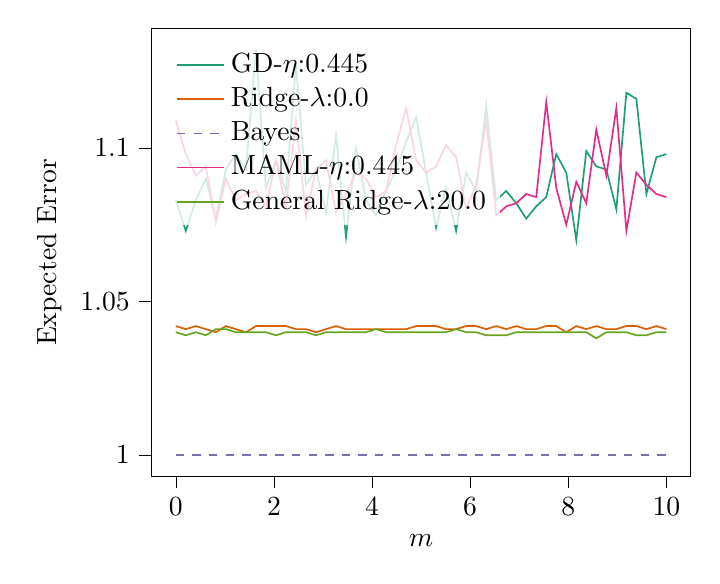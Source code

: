 % This file was created with tikzplotlib v0.10.1.
\begin{tikzpicture}

\definecolor{chocolate217952}{RGB}{217,95,2}
\definecolor{darkcyan27158119}{RGB}{27,158,119}
\definecolor{darkgray176}{RGB}{176,176,176}
\definecolor{deeppink23141138}{RGB}{231,41,138}
\definecolor{lightslategray117112179}{RGB}{117,112,179}
\definecolor{olivedrab10216630}{RGB}{102,166,30}

\begin{axis}[
legend cell align={left},
legend style={
  fill opacity=0.8,
  draw opacity=1,
  text opacity=1,
  at={(0.03,0.97)},
  anchor=north west,
  draw=none
},
tick align=outside,
tick pos=left,
x grid style={darkgray176},
xlabel={\(\displaystyle m\)},
xmin=-0.5, xmax=10.5,
xtick style={color=black},
y grid style={darkgray176},
ylabel={Expected Error},
ymin=0.993, ymax=1.139,
ytick style={color=black}
]
\addplot [semithick, darkcyan27158119]
table {%
0 1.083
0.204 1.073
0.408 1.083
0.612 1.09
0.816 1.077
1.02 1.093
1.224 1.098
1.429 1.093
1.633 1.132
1.837 1.087
2.041 1.096
2.245 1.086
2.449 1.127
2.653 1.088
2.857 1.093
3.061 1.079
3.265 1.104
3.469 1.071
3.673 1.1
3.878 1.083
4.082 1.078
4.286 1.086
4.49 1.093
4.694 1.102
4.898 1.11
5.102 1.092
5.306 1.074
5.51 1.087
5.714 1.073
5.918 1.092
6.122 1.086
6.327 1.114
6.531 1.083
6.735 1.086
6.939 1.082
7.143 1.077
7.347 1.081
7.551 1.084
7.755 1.098
7.959 1.092
8.163 1.07
8.367 1.099
8.571 1.094
8.776 1.093
8.98 1.08
9.184 1.118
9.388 1.116
9.592 1.085
9.796 1.097
10 1.098
};
\addlegendentry{GD-$\eta$:0.445}
\addplot [semithick, chocolate217952]
table {%
0 1.042
0.204 1.041
0.408 1.042
0.612 1.041
0.816 1.04
1.02 1.042
1.224 1.041
1.429 1.04
1.633 1.042
1.837 1.042
2.041 1.042
2.245 1.042
2.449 1.041
2.653 1.041
2.857 1.04
3.061 1.041
3.265 1.042
3.469 1.041
3.673 1.041
3.878 1.041
4.082 1.041
4.286 1.041
4.49 1.041
4.694 1.041
4.898 1.042
5.102 1.042
5.306 1.042
5.51 1.041
5.714 1.041
5.918 1.042
6.122 1.042
6.327 1.041
6.531 1.042
6.735 1.041
6.939 1.042
7.143 1.041
7.347 1.041
7.551 1.042
7.755 1.042
7.959 1.04
8.163 1.042
8.367 1.041
8.571 1.042
8.776 1.041
8.98 1.041
9.184 1.042
9.388 1.042
9.592 1.041
9.796 1.042
10 1.041
};
\addlegendentry{Ridge-$\lambda$:0.0}
\addplot [semithick, lightslategray117112179, dashed]
table {%
0 1.0
0.204 1.0
0.408 1.0
0.612 1.0
0.816 1.0
1.02 1.0
1.224 1.0
1.429 1.0
1.633 1.0
1.837 1.0
2.041 1.0
2.245 1.0
2.449 1.0
2.653 1.0
2.857 1.0
3.061 1.0
3.265 1.0
3.469 1.0
3.673 1.0
3.878 1.0
4.082 1.0
4.286 1.0
4.49 1.0
4.694 1.0
4.898 1.0
5.102 1.0
5.306 1.0
5.51 1.0
5.714 1.0
5.918 1.0
6.122 1.0
6.327 1.0
6.531 1.0
6.735 1.0
6.939 1.0
7.143 1.0
7.347 1.0
7.551 1.0
7.755 1.0
7.959 1.0
8.163 1.0
8.367 1.0
8.571 1.0
8.776 1.0
8.98 1.0
9.184 1.0
9.388 1.0
9.592 1.0
9.796 1.0
10 1.0
};
\addlegendentry{Bayes}
\addplot [semithick, deeppink23141138]
table {%
0 1.109
0.204 1.098
0.408 1.091
0.612 1.094
0.816 1.076
1.02 1.09
1.224 1.083
1.429 1.085
1.633 1.086
1.837 1.081
2.041 1.096
2.245 1.081
2.449 1.109
2.653 1.078
2.857 1.093
3.061 1.096
3.265 1.079
3.469 1.085
3.673 1.092
3.878 1.09
4.082 1.084
4.286 1.086
4.49 1.101
4.694 1.113
4.898 1.096
5.102 1.092
5.306 1.094
5.51 1.101
5.714 1.097
5.918 1.08
6.122 1.088
6.327 1.109
6.531 1.078
6.735 1.081
6.939 1.082
7.143 1.085
7.347 1.084
7.551 1.115
7.755 1.087
7.959 1.075
8.163 1.089
8.367 1.082
8.571 1.106
8.776 1.091
8.98 1.113
9.184 1.073
9.388 1.092
9.592 1.088
9.796 1.085
10 1.084
};
\addlegendentry{MAML-$\eta$:0.445}
\addplot [semithick, olivedrab10216630]
table {%
0 1.04
0.204 1.039
0.408 1.04
0.612 1.039
0.816 1.041
1.02 1.041
1.224 1.04
1.429 1.04
1.633 1.04
1.837 1.04
2.041 1.039
2.245 1.04
2.449 1.04
2.653 1.04
2.857 1.039
3.061 1.04
3.265 1.04
3.469 1.04
3.673 1.04
3.878 1.04
4.082 1.041
4.286 1.04
4.49 1.04
4.694 1.04
4.898 1.04
5.102 1.04
5.306 1.04
5.51 1.04
5.714 1.041
5.918 1.04
6.122 1.04
6.327 1.039
6.531 1.039
6.735 1.039
6.939 1.04
7.143 1.04
7.347 1.04
7.551 1.04
7.755 1.04
7.959 1.04
8.163 1.04
8.367 1.04
8.571 1.038
8.776 1.04
8.98 1.04
9.184 1.04
9.388 1.039
9.592 1.039
9.796 1.04
10 1.04
};
\addlegendentry{General Ridge-$\lambda$:20.0}
\end{axis}

\end{tikzpicture}

